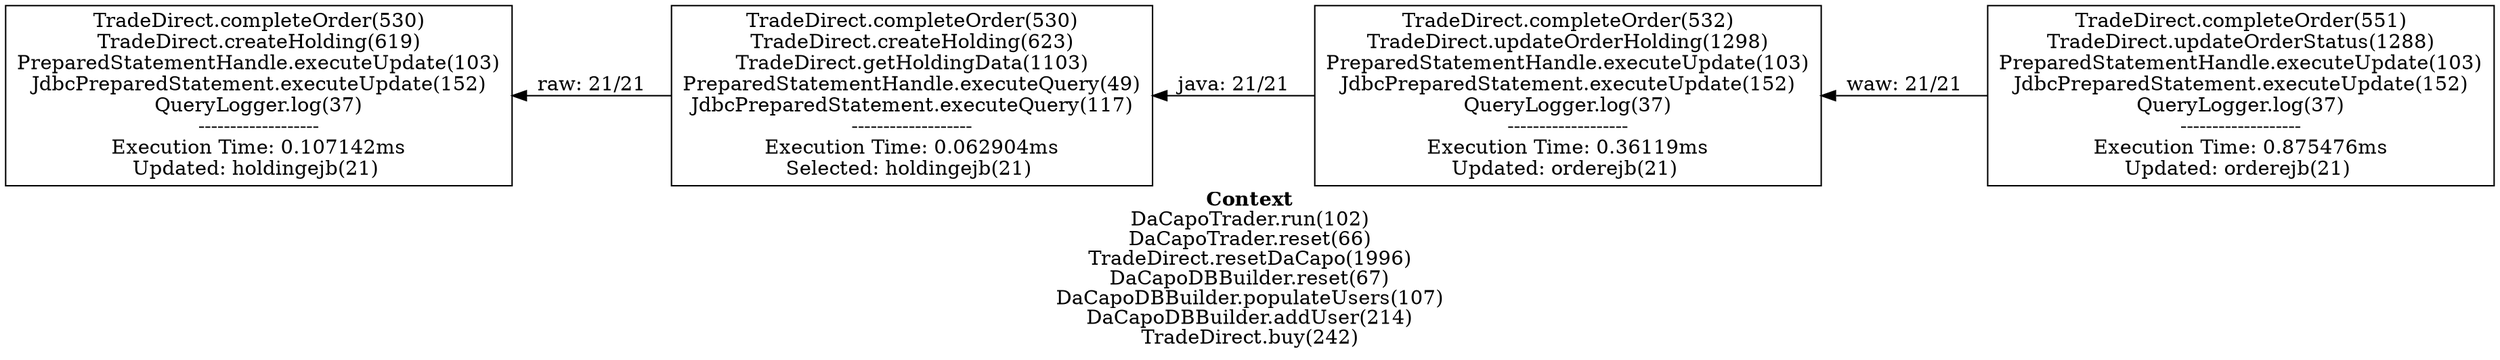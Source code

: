 digraph 737681147 { 
label=<<font face="Times-Bold">Context</font><br/>DaCapoTrader.run(102)<br/>DaCapoTrader.reset(66)<br/>TradeDirect.resetDaCapo(1996)<br/>DaCapoDBBuilder.reset(67)<br/>DaCapoDBBuilder.populateUsers(107)<br/>DaCapoDBBuilder.addUser(214)<br/>TradeDirect.buy(242)>;rankdir=RL;
1 [label="TradeDirect.completeOrder(551)\nTradeDirect.updateOrderStatus(1288)\nPreparedStatementHandle.executeUpdate(103)\nJdbcPreparedStatement.executeUpdate(152)\nQueryLogger.log(37)\n-------------------\nExecution Time: 0.875476ms\nUpdated: orderejb(21) \n", shape=box];
2 [label="TradeDirect.completeOrder(532)\nTradeDirect.updateOrderHolding(1298)\nPreparedStatementHandle.executeUpdate(103)\nJdbcPreparedStatement.executeUpdate(152)\nQueryLogger.log(37)\n-------------------\nExecution Time: 0.36119ms\nUpdated: orderejb(21) \n", shape=box];
3 [label="TradeDirect.completeOrder(530)\nTradeDirect.createHolding(619)\nPreparedStatementHandle.executeUpdate(103)\nJdbcPreparedStatement.executeUpdate(152)\nQueryLogger.log(37)\n-------------------\nExecution Time: 0.107142ms\nUpdated: holdingejb(21) \n", shape=box];
4 [label="TradeDirect.completeOrder(530)\nTradeDirect.createHolding(623)\nTradeDirect.getHoldingData(1103)\nPreparedStatementHandle.executeQuery(49)\nJdbcPreparedStatement.executeQuery(117)\n-------------------\nExecution Time: 0.062904ms\nSelected: holdingejb(21) \n", shape=box];
1 -> 2 [label="waw: 21/21\n"];
2 -> 4 [label="java: 21/21\n"];
4 -> 3 [label="raw: 21/21\n"];
}

